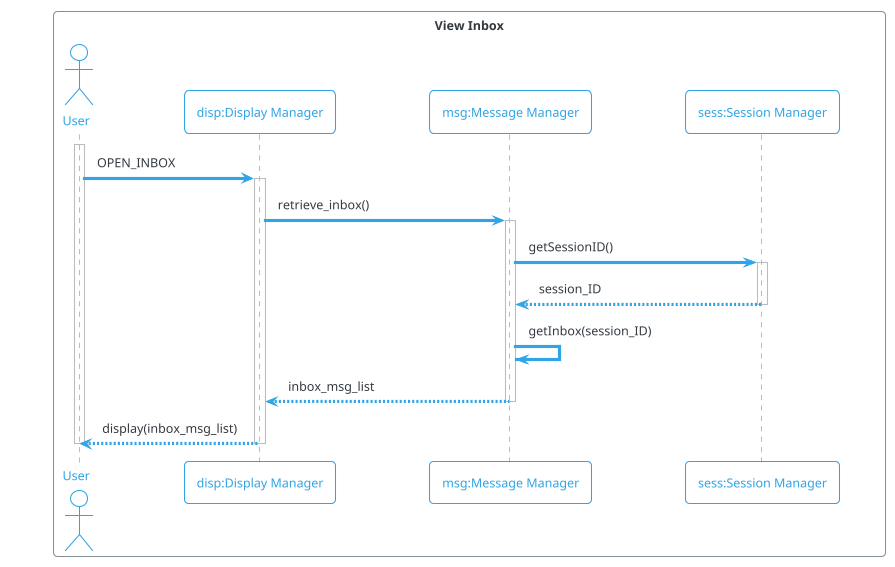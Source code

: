 @startuml
!theme cerulean-outline
box "View Inbox"
actor "User" as user
participant "disp:Display Manager" as disp
participant "msg:Message Manager" as msg
participant "sess:Session Manager" as sess
end box
activate user
user -> disp ++ : OPEN_INBOX
disp -> msg ++ : retrieve_inbox()
msg -> sess ++ : getSessionID()
sess --> msg -- : session_ID
msg -> msg : getInbox(session_ID)
msg --> disp -- : inbox_msg_list
disp --> user -- : display(inbox_msg_list)
deactivate user
@enduml

